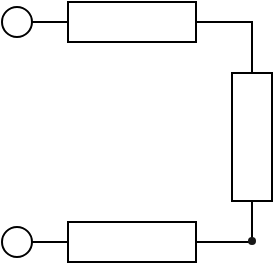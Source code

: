 <mxfile version="15.5.8" type="github">
  <diagram id="g9-vf1KmViCmTDRuJo9O" name="ページ1">
    <mxGraphModel dx="156" dy="262" grid="1" gridSize="10" guides="1" tooltips="1" connect="1" arrows="1" fold="1" page="1" pageScale="1" pageWidth="827" pageHeight="1169" math="0" shadow="0">
      <root>
        <mxCell id="0" />
        <mxCell id="1" parent="0" />
        <mxCell id="YzEcjVWeZ7RJyhcpAwao-1" value="" style="pointerEvents=1;verticalLabelPosition=bottom;shadow=0;dashed=0;align=center;html=1;verticalAlign=top;shape=mxgraph.electrical.resistors.resistor_1;fontSize=20;strokeWidth=1;" vertex="1" parent="1">
          <mxGeometry x="150" y="340" width="100" height="20" as="geometry" />
        </mxCell>
        <mxCell id="YzEcjVWeZ7RJyhcpAwao-2" value="" style="verticalLabelPosition=bottom;shadow=0;dashed=0;align=center;html=1;verticalAlign=top;strokeWidth=1;shape=ellipse;perimeter=ellipsePerimeter;fontSize=20;" vertex="1" parent="1">
          <mxGeometry x="135" y="342.5" width="15" height="15" as="geometry" />
        </mxCell>
        <mxCell id="YzEcjVWeZ7RJyhcpAwao-3" value="" style="pointerEvents=1;verticalLabelPosition=bottom;shadow=0;dashed=0;align=center;html=1;verticalAlign=top;shape=mxgraph.electrical.resistors.resistor_1;fontSize=20;strokeWidth=1;" vertex="1" parent="1">
          <mxGeometry x="150" y="450" width="100" height="20" as="geometry" />
        </mxCell>
        <mxCell id="YzEcjVWeZ7RJyhcpAwao-4" value="" style="verticalLabelPosition=bottom;shadow=0;dashed=0;align=center;html=1;verticalAlign=top;strokeWidth=1;shape=ellipse;perimeter=ellipsePerimeter;fontSize=20;" vertex="1" parent="1">
          <mxGeometry x="135" y="452.5" width="15" height="15" as="geometry" />
        </mxCell>
        <mxCell id="YzEcjVWeZ7RJyhcpAwao-5" value="" style="pointerEvents=1;verticalLabelPosition=bottom;shadow=0;dashed=0;align=center;html=1;verticalAlign=top;shape=mxgraph.electrical.resistors.resistor_1;fontSize=20;strokeWidth=1;direction=south;" vertex="1" parent="1">
          <mxGeometry x="250" y="357.5" width="20" height="100" as="geometry" />
        </mxCell>
        <mxCell id="YzEcjVWeZ7RJyhcpAwao-7" value="" style="endArrow=none;html=1;rounded=0;fontSize=20;strokeWidth=1;jumpSize=1;exitX=1;exitY=0.5;exitDx=0;exitDy=0;exitPerimeter=0;entryX=1;entryY=0.5;entryDx=0;entryDy=0;entryPerimeter=0;" edge="1" parent="1" source="YzEcjVWeZ7RJyhcpAwao-3" target="YzEcjVWeZ7RJyhcpAwao-5">
          <mxGeometry width="50" height="50" relative="1" as="geometry">
            <mxPoint x="280" y="490" as="sourcePoint" />
            <mxPoint x="320" y="480" as="targetPoint" />
            <Array as="points">
              <mxPoint x="260" y="460" />
            </Array>
          </mxGeometry>
        </mxCell>
        <mxCell id="YzEcjVWeZ7RJyhcpAwao-8" value="" style="endArrow=none;html=1;rounded=0;fontSize=20;strokeWidth=1;jumpSize=1;entryX=1;entryY=0.5;entryDx=0;entryDy=0;entryPerimeter=0;exitX=0;exitY=0.5;exitDx=0;exitDy=0;exitPerimeter=0;" edge="1" parent="1" source="YzEcjVWeZ7RJyhcpAwao-5" target="YzEcjVWeZ7RJyhcpAwao-1">
          <mxGeometry width="50" height="50" relative="1" as="geometry">
            <mxPoint x="270" y="350" as="sourcePoint" />
            <mxPoint x="250" y="345" as="targetPoint" />
            <Array as="points">
              <mxPoint x="260" y="350" />
            </Array>
          </mxGeometry>
        </mxCell>
        <mxCell id="YzEcjVWeZ7RJyhcpAwao-9" value="" style="ellipse;whiteSpace=wrap;html=1;aspect=fixed;fontSize=20;strokeWidth=1;align=center;strokeColor=none;fillColor=#171717;" vertex="1" parent="1">
          <mxGeometry x="258" y="457.5" width="4" height="4" as="geometry" />
        </mxCell>
      </root>
    </mxGraphModel>
  </diagram>
</mxfile>
